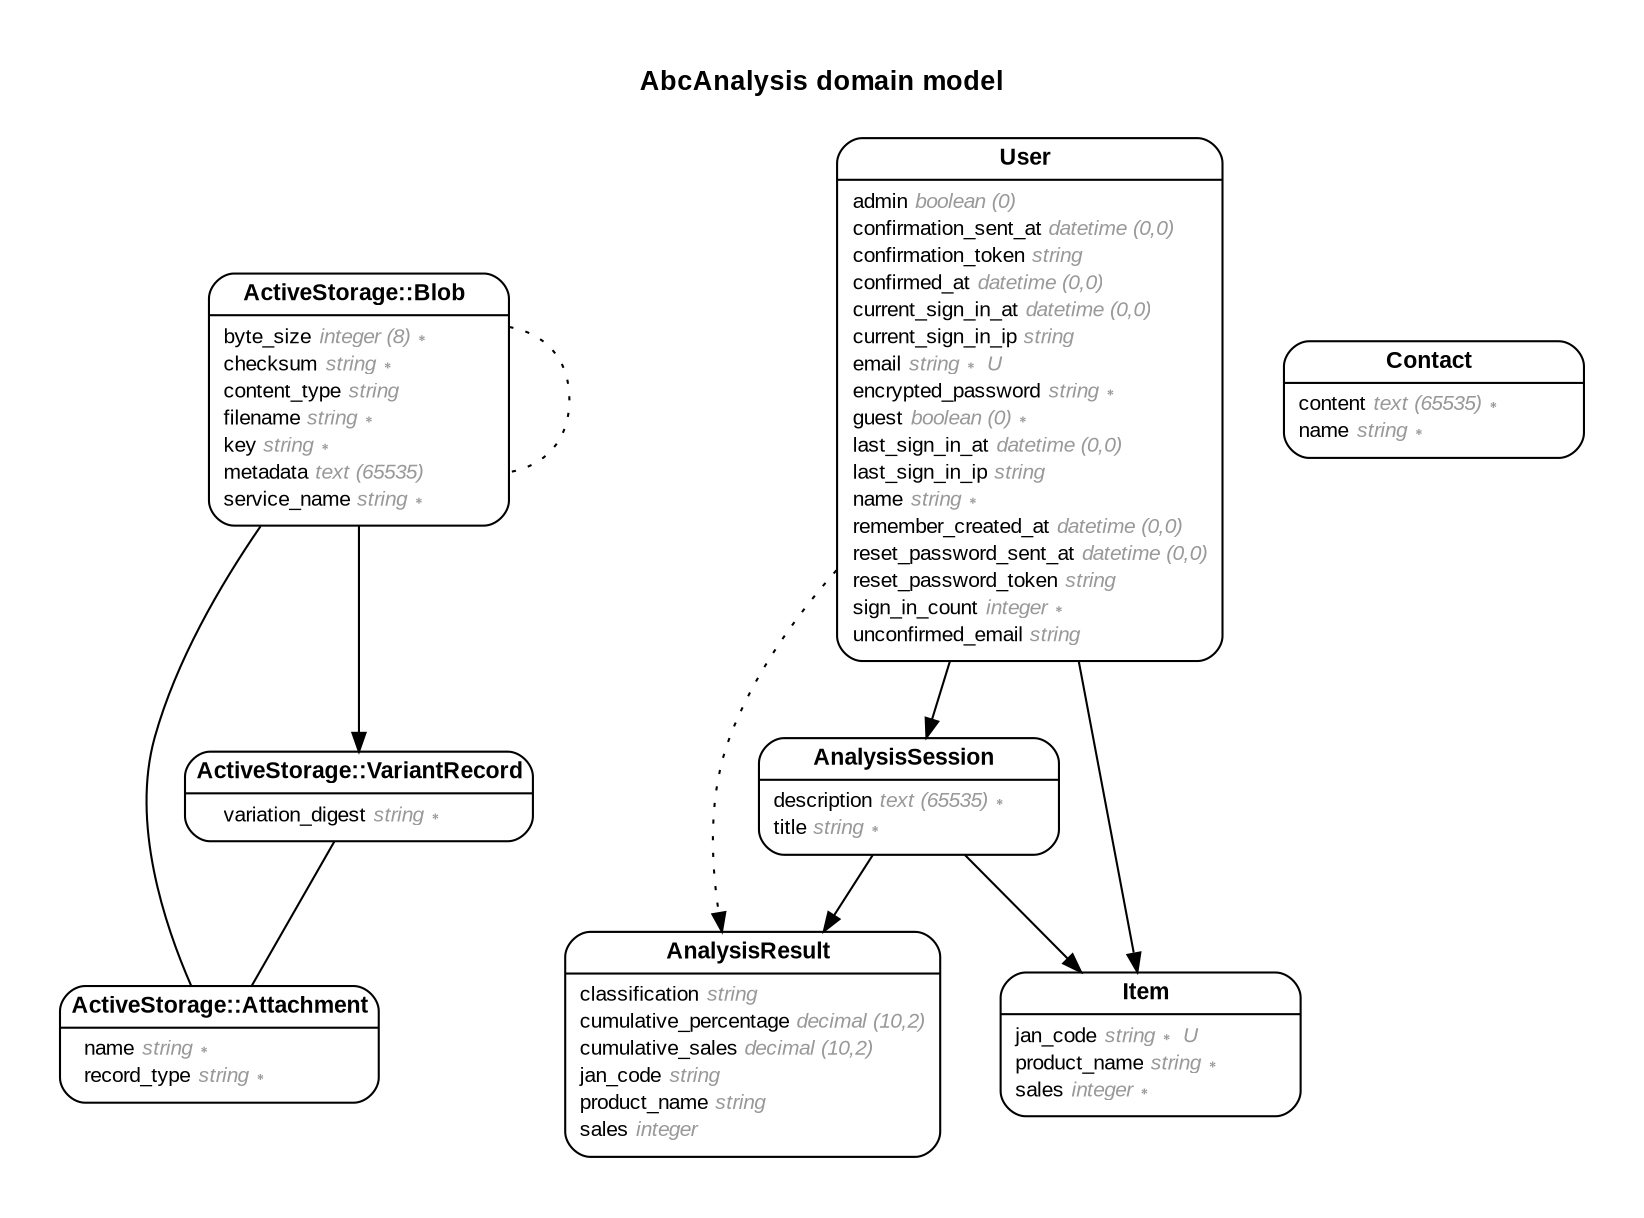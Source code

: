 digraph AbcAnalysis {
rankdir = "LR";
ranksep = "0.5";
nodesep = "0.4";
pad = "0.4,0.4";
margin = "0,0";
concentrate = "true";
labelloc = "t";
fontsize = "13";
fontname = "Arial Bold";
splines = "spline";
node[ shape  =  "Mrecord" , fontsize  =  "10" , fontname  =  "Arial" , margin  =  "0.07,0.05" , penwidth  =  "1.0"];
edge[ fontname  =  "Arial" , fontsize  =  "7" , dir  =  "both" , arrowsize  =  "0.9" , penwidth  =  "1.0" , labelangle  =  "32" , labeldistance  =  "1.8"];
rankdir = "TB";
label = "AbcAnalysis domain model\n\n";
"m_ActiveStorage::Attachment" [label = <{<table border="0" align="center" cellspacing="0.5" cellpadding="0" width="134">
  <tr><td align="center" valign="bottom" width="130"><font face="Arial Bold" point-size="11">ActiveStorage::Attachment</font></td></tr>
</table>
|
<table border="0" align="left" cellspacing="2" cellpadding="0" width="134">
  <tr><td align="left" width="130" port="name">name <font face="Arial Italic" color="grey60">string ∗</font></td></tr>
  <tr><td align="left" width="130" port="record_type">record_type <font face="Arial Italic" color="grey60">string ∗</font></td></tr>
</table>
}>];
"m_ActiveStorage::Blob" [label = <{<table border="0" align="center" cellspacing="0.5" cellpadding="0" width="134">
  <tr><td align="center" valign="bottom" width="130"><font face="Arial Bold" point-size="11">ActiveStorage::Blob</font></td></tr>
</table>
|
<table border="0" align="left" cellspacing="2" cellpadding="0" width="134">
  <tr><td align="left" width="130" port="byte_size">byte_size <font face="Arial Italic" color="grey60">integer (8) ∗</font></td></tr>
  <tr><td align="left" width="130" port="checksum">checksum <font face="Arial Italic" color="grey60">string ∗</font></td></tr>
  <tr><td align="left" width="130" port="content_type">content_type <font face="Arial Italic" color="grey60">string</font></td></tr>
  <tr><td align="left" width="130" port="filename">filename <font face="Arial Italic" color="grey60">string ∗</font></td></tr>
  <tr><td align="left" width="130" port="key">key <font face="Arial Italic" color="grey60">string ∗</font></td></tr>
  <tr><td align="left" width="130" port="metadata">metadata <font face="Arial Italic" color="grey60">text (65535)</font></td></tr>
  <tr><td align="left" width="130" port="service_name">service_name <font face="Arial Italic" color="grey60">string ∗</font></td></tr>
</table>
}>];
"m_ActiveStorage::VariantRecord" [label = <{<table border="0" align="center" cellspacing="0.5" cellpadding="0" width="134">
  <tr><td align="center" valign="bottom" width="130"><font face="Arial Bold" point-size="11">ActiveStorage::VariantRecord</font></td></tr>
</table>
|
<table border="0" align="left" cellspacing="2" cellpadding="0" width="134">
  <tr><td align="left" width="130" port="variation_digest">variation_digest <font face="Arial Italic" color="grey60">string ∗</font></td></tr>
</table>
}>];
m_AnalysisResult [label = <{<table border="0" align="center" cellspacing="0.5" cellpadding="0" width="134">
  <tr><td align="center" valign="bottom" width="130"><font face="Arial Bold" point-size="11">AnalysisResult</font></td></tr>
</table>
|
<table border="0" align="left" cellspacing="2" cellpadding="0" width="134">
  <tr><td align="left" width="130" port="classification">classification <font face="Arial Italic" color="grey60">string</font></td></tr>
  <tr><td align="left" width="130" port="cumulative_percentage">cumulative_percentage <font face="Arial Italic" color="grey60">decimal (10,2)</font></td></tr>
  <tr><td align="left" width="130" port="cumulative_sales">cumulative_sales <font face="Arial Italic" color="grey60">decimal (10,2)</font></td></tr>
  <tr><td align="left" width="130" port="jan_code">jan_code <font face="Arial Italic" color="grey60">string</font></td></tr>
  <tr><td align="left" width="130" port="product_name">product_name <font face="Arial Italic" color="grey60">string</font></td></tr>
  <tr><td align="left" width="130" port="sales">sales <font face="Arial Italic" color="grey60">integer</font></td></tr>
</table>
}>];
m_AnalysisSession [label = <{<table border="0" align="center" cellspacing="0.5" cellpadding="0" width="134">
  <tr><td align="center" valign="bottom" width="130"><font face="Arial Bold" point-size="11">AnalysisSession</font></td></tr>
</table>
|
<table border="0" align="left" cellspacing="2" cellpadding="0" width="134">
  <tr><td align="left" width="130" port="description">description <font face="Arial Italic" color="grey60">text (65535) ∗</font></td></tr>
  <tr><td align="left" width="130" port="title">title <font face="Arial Italic" color="grey60">string ∗</font></td></tr>
</table>
}>];
m_Contact [label = <{<table border="0" align="center" cellspacing="0.5" cellpadding="0" width="134">
  <tr><td align="center" valign="bottom" width="130"><font face="Arial Bold" point-size="11">Contact</font></td></tr>
</table>
|
<table border="0" align="left" cellspacing="2" cellpadding="0" width="134">
  <tr><td align="left" width="130" port="content">content <font face="Arial Italic" color="grey60">text (65535) ∗</font></td></tr>
  <tr><td align="left" width="130" port="name">name <font face="Arial Italic" color="grey60">string ∗</font></td></tr>
</table>
}>];
m_Item [label = <{<table border="0" align="center" cellspacing="0.5" cellpadding="0" width="134">
  <tr><td align="center" valign="bottom" width="130"><font face="Arial Bold" point-size="11">Item</font></td></tr>
</table>
|
<table border="0" align="left" cellspacing="2" cellpadding="0" width="134">
  <tr><td align="left" width="130" port="jan_code">jan_code <font face="Arial Italic" color="grey60">string ∗ U</font></td></tr>
  <tr><td align="left" width="130" port="product_name">product_name <font face="Arial Italic" color="grey60">string ∗</font></td></tr>
  <tr><td align="left" width="130" port="sales">sales <font face="Arial Italic" color="grey60">integer ∗</font></td></tr>
</table>
}>];
m_User [label = <{<table border="0" align="center" cellspacing="0.5" cellpadding="0" width="134">
  <tr><td align="center" valign="bottom" width="130"><font face="Arial Bold" point-size="11">User</font></td></tr>
</table>
|
<table border="0" align="left" cellspacing="2" cellpadding="0" width="134">
  <tr><td align="left" width="130" port="admin">admin <font face="Arial Italic" color="grey60">boolean (0)</font></td></tr>
  <tr><td align="left" width="130" port="confirmation_sent_at">confirmation_sent_at <font face="Arial Italic" color="grey60">datetime (0,0)</font></td></tr>
  <tr><td align="left" width="130" port="confirmation_token">confirmation_token <font face="Arial Italic" color="grey60">string</font></td></tr>
  <tr><td align="left" width="130" port="confirmed_at">confirmed_at <font face="Arial Italic" color="grey60">datetime (0,0)</font></td></tr>
  <tr><td align="left" width="130" port="current_sign_in_at">current_sign_in_at <font face="Arial Italic" color="grey60">datetime (0,0)</font></td></tr>
  <tr><td align="left" width="130" port="current_sign_in_ip">current_sign_in_ip <font face="Arial Italic" color="grey60">string</font></td></tr>
  <tr><td align="left" width="130" port="email">email <font face="Arial Italic" color="grey60">string ∗ U</font></td></tr>
  <tr><td align="left" width="130" port="encrypted_password">encrypted_password <font face="Arial Italic" color="grey60">string ∗</font></td></tr>
  <tr><td align="left" width="130" port="guest">guest <font face="Arial Italic" color="grey60">boolean (0) ∗</font></td></tr>
  <tr><td align="left" width="130" port="last_sign_in_at">last_sign_in_at <font face="Arial Italic" color="grey60">datetime (0,0)</font></td></tr>
  <tr><td align="left" width="130" port="last_sign_in_ip">last_sign_in_ip <font face="Arial Italic" color="grey60">string</font></td></tr>
  <tr><td align="left" width="130" port="name">name <font face="Arial Italic" color="grey60">string ∗</font></td></tr>
  <tr><td align="left" width="130" port="remember_created_at">remember_created_at <font face="Arial Italic" color="grey60">datetime (0,0)</font></td></tr>
  <tr><td align="left" width="130" port="reset_password_sent_at">reset_password_sent_at <font face="Arial Italic" color="grey60">datetime (0,0)</font></td></tr>
  <tr><td align="left" width="130" port="reset_password_token">reset_password_token <font face="Arial Italic" color="grey60">string</font></td></tr>
  <tr><td align="left" width="130" port="sign_in_count">sign_in_count <font face="Arial Italic" color="grey60">integer ∗</font></td></tr>
  <tr><td align="left" width="130" port="unconfirmed_email">unconfirmed_email <font face="Arial Italic" color="grey60">string</font></td></tr>
</table>
}>];
  m_User -> m_AnalysisSession [arrowhead = "normal", arrowtail = "none", weight = "2"];
  m_User -> m_Item [arrowhead = "normal", arrowtail = "none", weight = "2"];
  m_User -> m_AnalysisResult [style = "dotted", arrowhead = "normal", arrowtail = "none", weight = "2", constraint = "false"];
  m_AnalysisSession -> m_AnalysisResult [arrowhead = "normal", arrowtail = "none", weight = "2"];
  m_AnalysisSession -> m_Item [arrowhead = "normal", arrowtail = "none", weight = "2"];
  "m_ActiveStorage::Blob" -> "m_ActiveStorage::Attachment" [arrowhead = "none", arrowtail = "none", weight = "1"];
  "m_ActiveStorage::VariantRecord" -> "m_ActiveStorage::Attachment" [arrowhead = "none", arrowtail = "none", weight = "1"];
  "m_ActiveStorage::Blob" -> "m_ActiveStorage::Attachment" [arrowhead = "normal", arrowtail = "none", weight = "2"];
  "m_ActiveStorage::Blob" -> "m_ActiveStorage::VariantRecord" [arrowhead = "normal", arrowtail = "none", weight = "3"];
  "m_ActiveStorage::Blob" -> "m_ActiveStorage::Blob" [style = "dotted", arrowhead = "none", arrowtail = "none", weight = "1", constraint = "false"];
}
